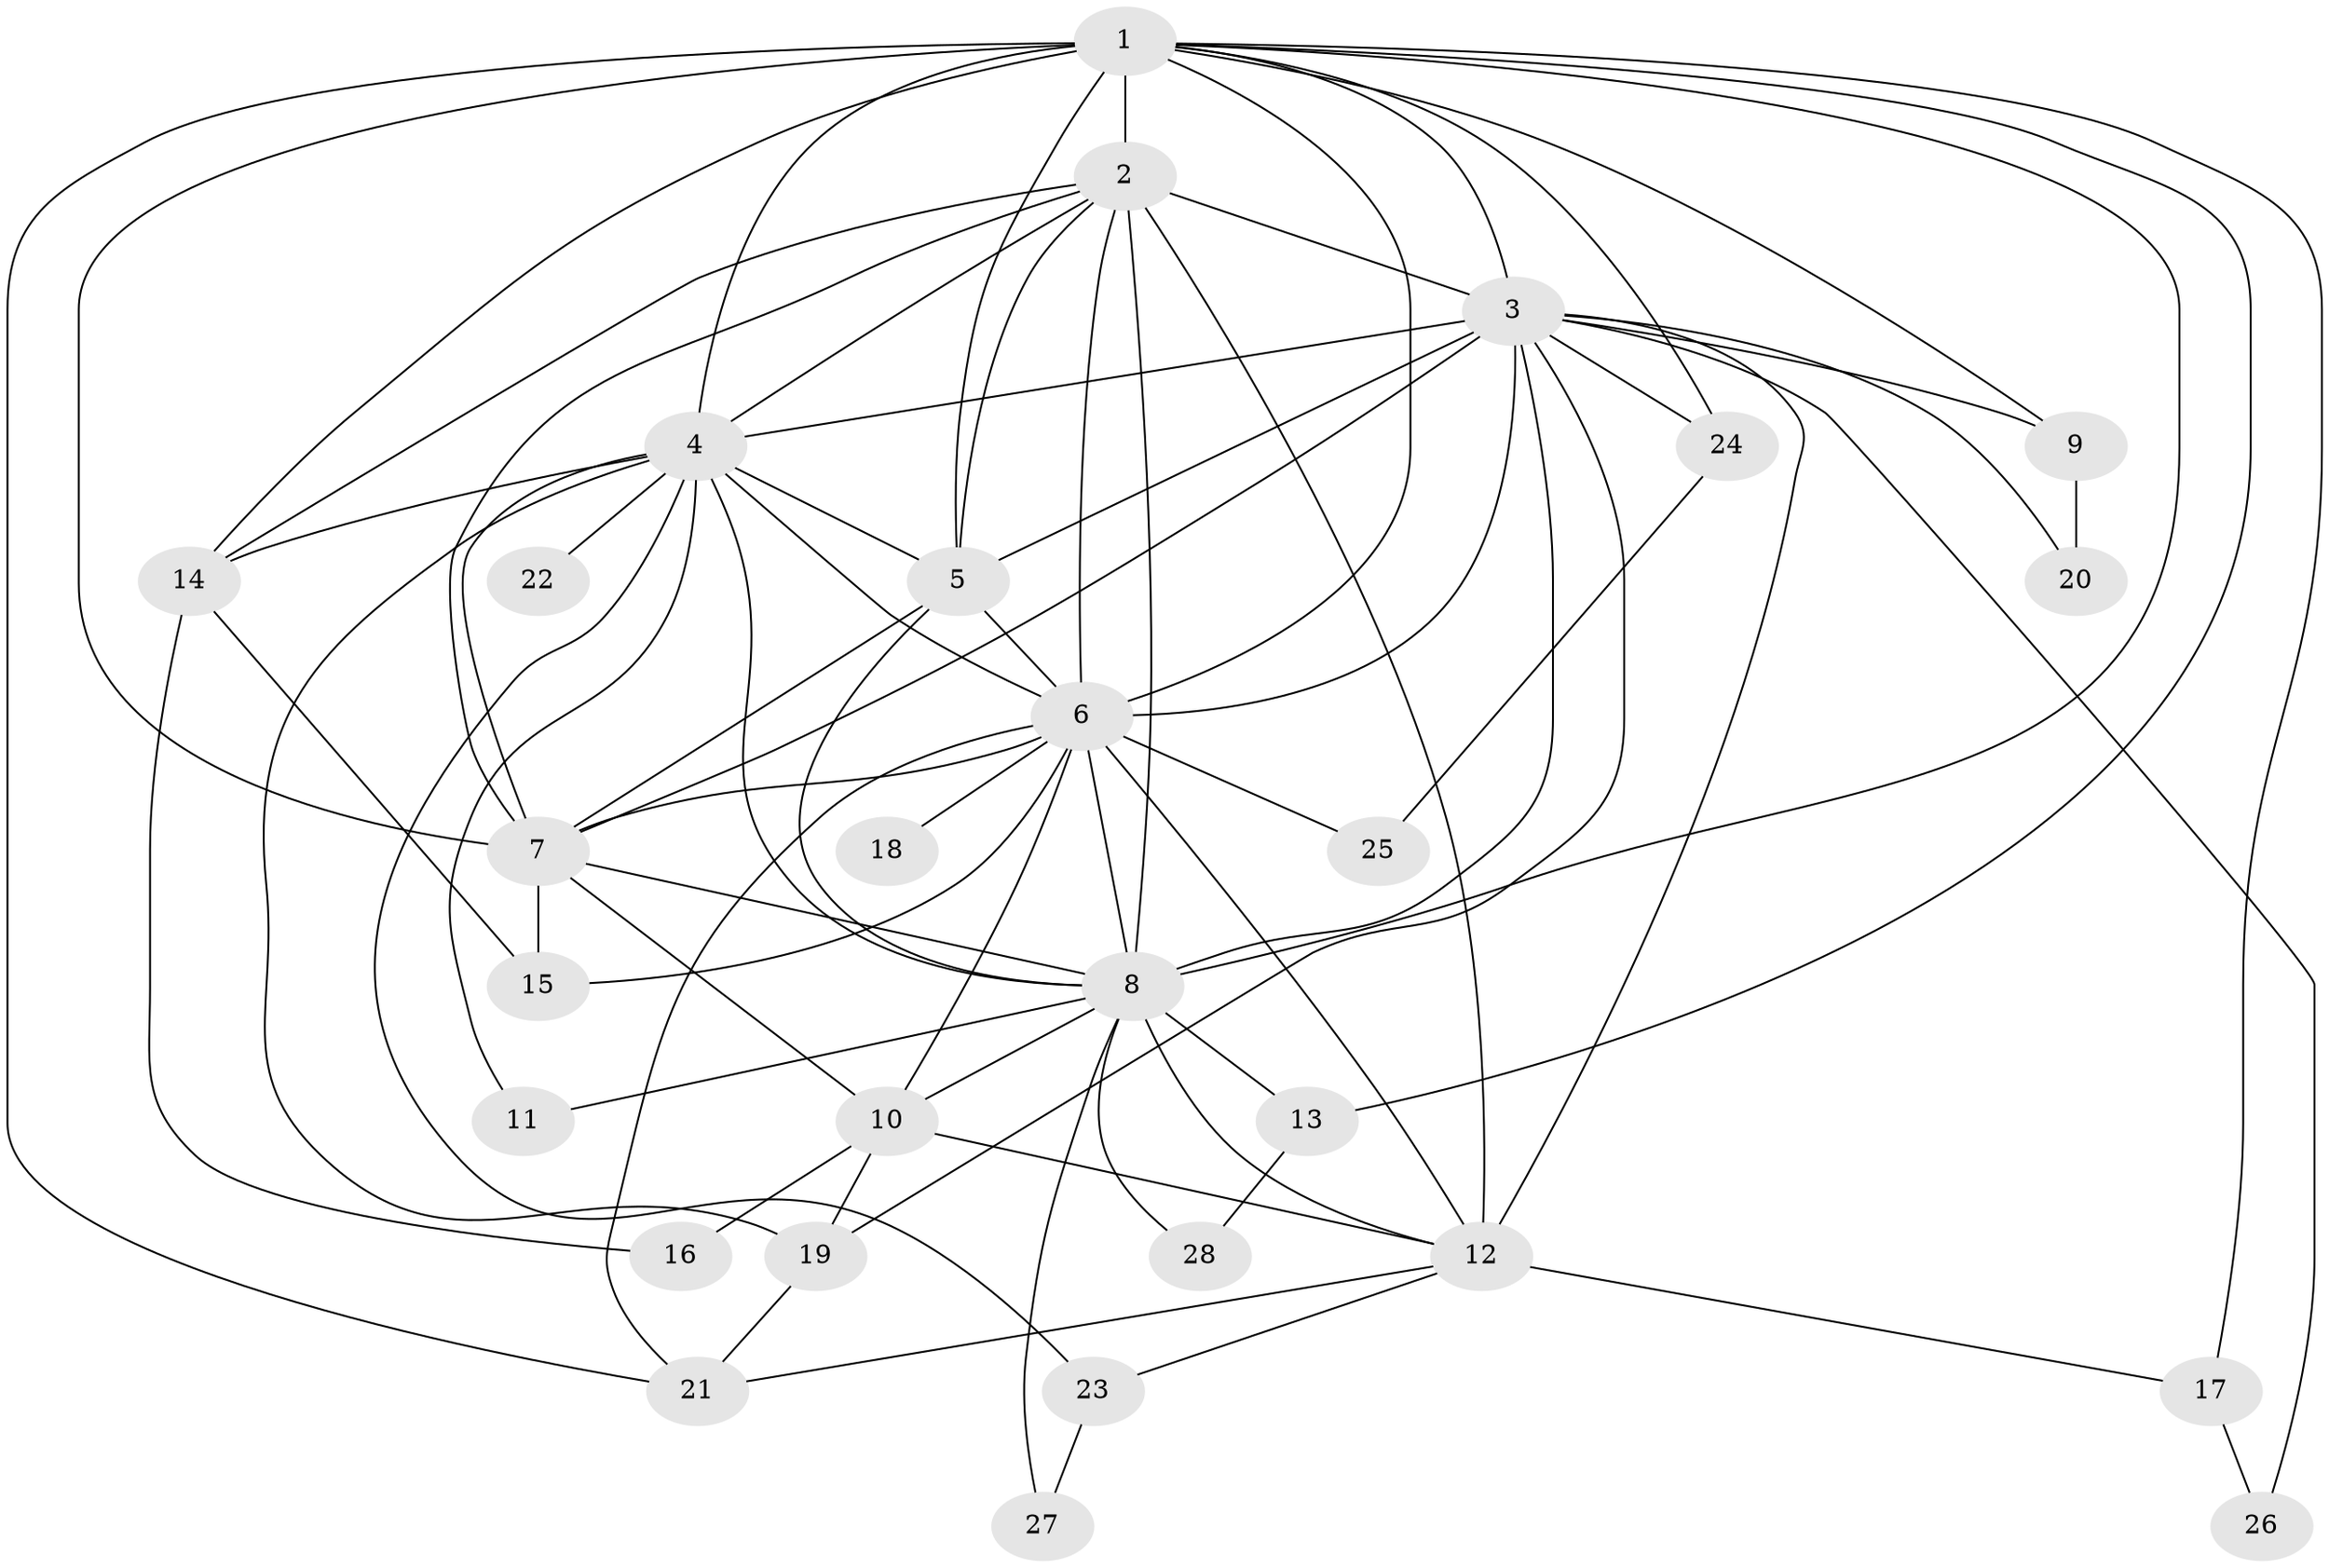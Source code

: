 // original degree distribution, {12: 0.017857142857142856, 19: 0.017857142857142856, 16: 0.03571428571428571, 18: 0.03571428571428571, 17: 0.03571428571428571, 13: 0.017857142857142856, 14: 0.017857142857142856, 3: 0.17857142857142858, 5: 0.03571428571428571, 2: 0.5535714285714286, 4: 0.05357142857142857}
// Generated by graph-tools (version 1.1) at 2025/34/03/09/25 02:34:36]
// undirected, 28 vertices, 75 edges
graph export_dot {
graph [start="1"]
  node [color=gray90,style=filled];
  1;
  2;
  3;
  4;
  5;
  6;
  7;
  8;
  9;
  10;
  11;
  12;
  13;
  14;
  15;
  16;
  17;
  18;
  19;
  20;
  21;
  22;
  23;
  24;
  25;
  26;
  27;
  28;
  1 -- 2 [weight=4.0];
  1 -- 3 [weight=2.0];
  1 -- 4 [weight=3.0];
  1 -- 5 [weight=2.0];
  1 -- 6 [weight=4.0];
  1 -- 7 [weight=3.0];
  1 -- 8 [weight=2.0];
  1 -- 9 [weight=1.0];
  1 -- 13 [weight=1.0];
  1 -- 14 [weight=2.0];
  1 -- 17 [weight=1.0];
  1 -- 21 [weight=1.0];
  1 -- 24 [weight=1.0];
  2 -- 3 [weight=3.0];
  2 -- 4 [weight=2.0];
  2 -- 5 [weight=3.0];
  2 -- 6 [weight=2.0];
  2 -- 7 [weight=2.0];
  2 -- 8 [weight=3.0];
  2 -- 12 [weight=5.0];
  2 -- 14 [weight=1.0];
  3 -- 4 [weight=1.0];
  3 -- 5 [weight=1.0];
  3 -- 6 [weight=3.0];
  3 -- 7 [weight=1.0];
  3 -- 8 [weight=1.0];
  3 -- 9 [weight=1.0];
  3 -- 12 [weight=1.0];
  3 -- 19 [weight=1.0];
  3 -- 20 [weight=1.0];
  3 -- 24 [weight=1.0];
  3 -- 26 [weight=1.0];
  4 -- 5 [weight=1.0];
  4 -- 6 [weight=2.0];
  4 -- 7 [weight=1.0];
  4 -- 8 [weight=1.0];
  4 -- 11 [weight=1.0];
  4 -- 14 [weight=1.0];
  4 -- 19 [weight=1.0];
  4 -- 22 [weight=1.0];
  4 -- 23 [weight=1.0];
  5 -- 6 [weight=8.0];
  5 -- 7 [weight=1.0];
  5 -- 8 [weight=1.0];
  6 -- 7 [weight=1.0];
  6 -- 8 [weight=2.0];
  6 -- 10 [weight=1.0];
  6 -- 12 [weight=1.0];
  6 -- 15 [weight=2.0];
  6 -- 18 [weight=1.0];
  6 -- 21 [weight=1.0];
  6 -- 25 [weight=1.0];
  7 -- 8 [weight=1.0];
  7 -- 10 [weight=1.0];
  7 -- 15 [weight=3.0];
  8 -- 10 [weight=2.0];
  8 -- 11 [weight=1.0];
  8 -- 12 [weight=1.0];
  8 -- 13 [weight=1.0];
  8 -- 27 [weight=1.0];
  8 -- 28 [weight=1.0];
  9 -- 20 [weight=1.0];
  10 -- 12 [weight=1.0];
  10 -- 16 [weight=1.0];
  10 -- 19 [weight=1.0];
  12 -- 17 [weight=1.0];
  12 -- 21 [weight=1.0];
  12 -- 23 [weight=1.0];
  13 -- 28 [weight=1.0];
  14 -- 15 [weight=1.0];
  14 -- 16 [weight=1.0];
  17 -- 26 [weight=1.0];
  19 -- 21 [weight=1.0];
  23 -- 27 [weight=1.0];
  24 -- 25 [weight=1.0];
}
